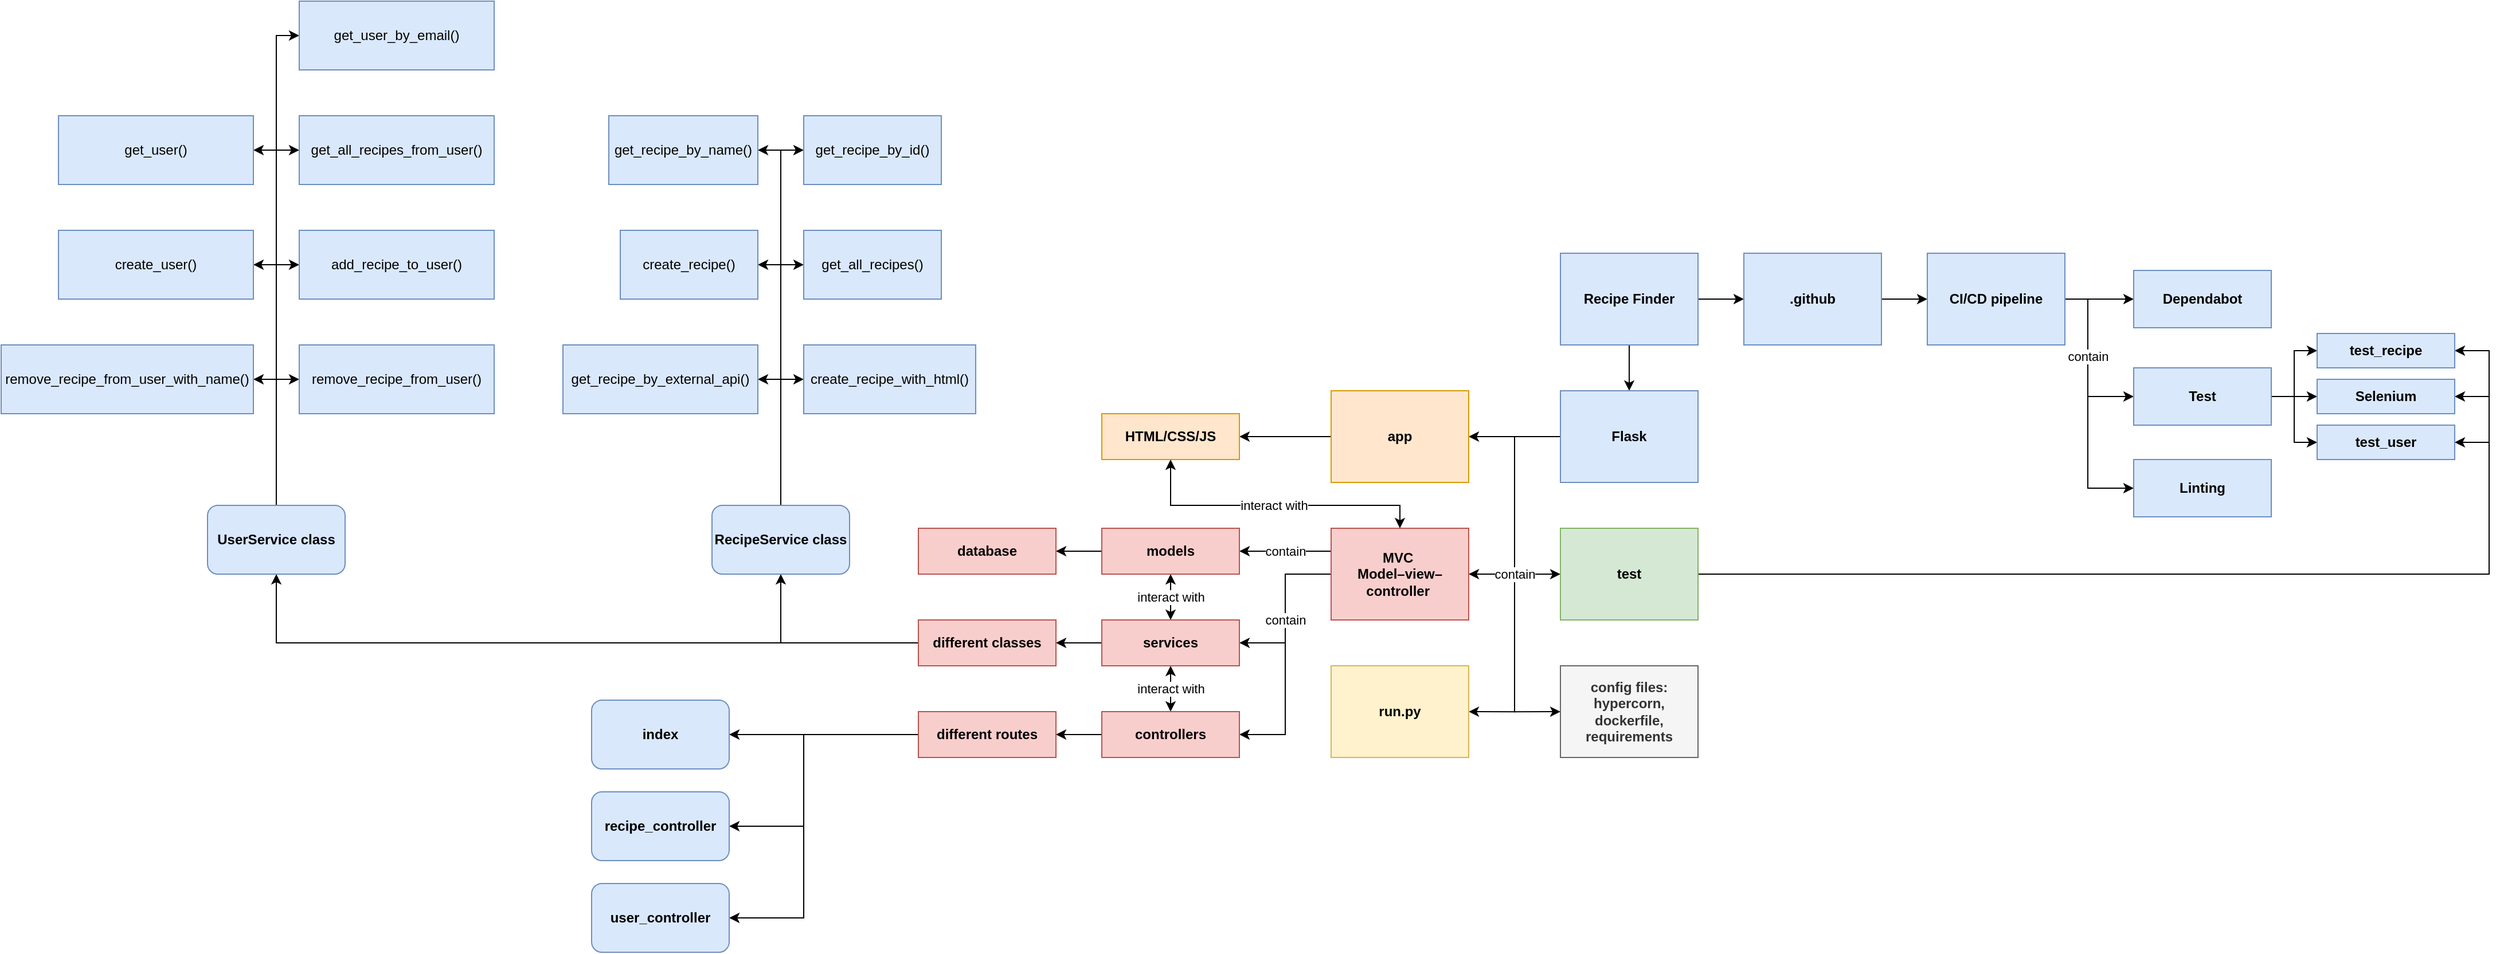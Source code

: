 <mxfile version="25.0.0">
  <diagram name="Page-1" id="bxFgAf5NqYG86QRtMKOb">
    <mxGraphModel dx="1235" dy="727" grid="1" gridSize="10" guides="1" tooltips="1" connect="1" arrows="1" fold="1" page="1" pageScale="1" pageWidth="4000" pageHeight="3000" math="0" shadow="0">
      <root>
        <mxCell id="0" />
        <mxCell id="1" parent="0" />
        <mxCell id="-OxHTJ21Hr8xj5cmxU7h-6" style="edgeStyle=orthogonalEdgeStyle;rounded=0;orthogonalLoop=1;jettySize=auto;html=1;fillColor=#dae8fc;strokeColor=#000000;" parent="1" source="-OxHTJ21Hr8xj5cmxU7h-1" target="-OxHTJ21Hr8xj5cmxU7h-4" edge="1">
          <mxGeometry relative="1" as="geometry" />
        </mxCell>
        <mxCell id="-OxHTJ21Hr8xj5cmxU7h-7" style="edgeStyle=orthogonalEdgeStyle;rounded=0;orthogonalLoop=1;jettySize=auto;html=1;fillColor=#dae8fc;strokeColor=#000000;" parent="1" source="-OxHTJ21Hr8xj5cmxU7h-1" target="-OxHTJ21Hr8xj5cmxU7h-5" edge="1">
          <mxGeometry relative="1" as="geometry" />
        </mxCell>
        <mxCell id="-OxHTJ21Hr8xj5cmxU7h-1" value="&lt;b&gt;Recipe Finder&lt;/b&gt;" style="rounded=0;whiteSpace=wrap;html=1;fillColor=#dae8fc;strokeColor=#6c8ebf;" parent="1" vertex="1">
          <mxGeometry x="2000" y="370" width="120" height="80" as="geometry" />
        </mxCell>
        <mxCell id="-OxHTJ21Hr8xj5cmxU7h-13" style="edgeStyle=orthogonalEdgeStyle;rounded=0;orthogonalLoop=1;jettySize=auto;html=1;" parent="1" source="-OxHTJ21Hr8xj5cmxU7h-4" target="-OxHTJ21Hr8xj5cmxU7h-8" edge="1">
          <mxGeometry relative="1" as="geometry" />
        </mxCell>
        <mxCell id="-OxHTJ21Hr8xj5cmxU7h-15" style="edgeStyle=orthogonalEdgeStyle;rounded=0;orthogonalLoop=1;jettySize=auto;html=1;" parent="1" source="-OxHTJ21Hr8xj5cmxU7h-4" target="-OxHTJ21Hr8xj5cmxU7h-11" edge="1">
          <mxGeometry relative="1" as="geometry">
            <Array as="points">
              <mxPoint x="1960" y="530" />
              <mxPoint x="1960" y="650" />
            </Array>
          </mxGeometry>
        </mxCell>
        <mxCell id="-OxHTJ21Hr8xj5cmxU7h-16" style="edgeStyle=orthogonalEdgeStyle;rounded=0;orthogonalLoop=1;jettySize=auto;html=1;" parent="1" source="-OxHTJ21Hr8xj5cmxU7h-4" edge="1">
          <mxGeometry relative="1" as="geometry">
            <mxPoint x="2000" y="650.053" as="targetPoint" />
            <Array as="points">
              <mxPoint x="1960" y="530" />
              <mxPoint x="1960" y="650" />
            </Array>
          </mxGeometry>
        </mxCell>
        <mxCell id="-OxHTJ21Hr8xj5cmxU7h-17" style="edgeStyle=orthogonalEdgeStyle;rounded=0;orthogonalLoop=1;jettySize=auto;html=1;" parent="1" source="-OxHTJ21Hr8xj5cmxU7h-4" edge="1">
          <mxGeometry relative="1" as="geometry">
            <mxPoint x="1920" y="770.053" as="targetPoint" />
            <Array as="points">
              <mxPoint x="1960" y="530" />
              <mxPoint x="1960" y="770" />
            </Array>
          </mxGeometry>
        </mxCell>
        <mxCell id="-OxHTJ21Hr8xj5cmxU7h-18" value="contain" style="edgeStyle=orthogonalEdgeStyle;rounded=0;orthogonalLoop=1;jettySize=auto;html=1;" parent="1" source="-OxHTJ21Hr8xj5cmxU7h-4" edge="1">
          <mxGeometry relative="1" as="geometry">
            <mxPoint x="2000" y="770.053" as="targetPoint" />
            <Array as="points">
              <mxPoint x="1960" y="530" />
              <mxPoint x="1960" y="770" />
            </Array>
          </mxGeometry>
        </mxCell>
        <mxCell id="-OxHTJ21Hr8xj5cmxU7h-4" value="&lt;b&gt;Flask&lt;/b&gt;" style="rounded=0;whiteSpace=wrap;html=1;fillColor=#dae8fc;strokeColor=#6c8ebf;" parent="1" vertex="1">
          <mxGeometry x="2000" y="490" width="120" height="80" as="geometry" />
        </mxCell>
        <mxCell id="JlDyA7lktrPoVovVxcqT-2" style="edgeStyle=orthogonalEdgeStyle;rounded=0;orthogonalLoop=1;jettySize=auto;html=1;" parent="1" source="-OxHTJ21Hr8xj5cmxU7h-5" target="JlDyA7lktrPoVovVxcqT-1" edge="1">
          <mxGeometry relative="1" as="geometry" />
        </mxCell>
        <mxCell id="-OxHTJ21Hr8xj5cmxU7h-5" value="&lt;b&gt;.github&lt;/b&gt;" style="rounded=0;whiteSpace=wrap;html=1;fillColor=#dae8fc;strokeColor=#6c8ebf;" parent="1" vertex="1">
          <mxGeometry x="2160" y="370" width="120" height="80" as="geometry" />
        </mxCell>
        <mxCell id="-OxHTJ21Hr8xj5cmxU7h-22" style="edgeStyle=orthogonalEdgeStyle;rounded=0;orthogonalLoop=1;jettySize=auto;html=1;" parent="1" source="-OxHTJ21Hr8xj5cmxU7h-8" target="-OxHTJ21Hr8xj5cmxU7h-21" edge="1">
          <mxGeometry relative="1" as="geometry" />
        </mxCell>
        <mxCell id="-OxHTJ21Hr8xj5cmxU7h-8" value="&lt;b&gt;app&lt;/b&gt;" style="rounded=0;whiteSpace=wrap;html=1;fillColor=#ffe6cc;strokeColor=#d79b00;" parent="1" vertex="1">
          <mxGeometry x="1800" y="490" width="120" height="80" as="geometry" />
        </mxCell>
        <mxCell id="-OxHTJ21Hr8xj5cmxU7h-32" value="contain" style="edgeStyle=orthogonalEdgeStyle;rounded=0;orthogonalLoop=1;jettySize=auto;html=1;" parent="1" source="-OxHTJ21Hr8xj5cmxU7h-11" target="-OxHTJ21Hr8xj5cmxU7h-25" edge="1">
          <mxGeometry relative="1" as="geometry">
            <Array as="points">
              <mxPoint x="1790" y="630" />
              <mxPoint x="1790" y="630" />
            </Array>
          </mxGeometry>
        </mxCell>
        <mxCell id="-OxHTJ21Hr8xj5cmxU7h-33" style="edgeStyle=orthogonalEdgeStyle;rounded=0;orthogonalLoop=1;jettySize=auto;html=1;" parent="1" source="-OxHTJ21Hr8xj5cmxU7h-11" target="-OxHTJ21Hr8xj5cmxU7h-26" edge="1">
          <mxGeometry relative="1" as="geometry" />
        </mxCell>
        <mxCell id="-OxHTJ21Hr8xj5cmxU7h-34" value="contain" style="edgeStyle=orthogonalEdgeStyle;rounded=0;orthogonalLoop=1;jettySize=auto;html=1;" parent="1" source="-OxHTJ21Hr8xj5cmxU7h-11" target="-OxHTJ21Hr8xj5cmxU7h-27" edge="1">
          <mxGeometry x="-0.273" relative="1" as="geometry">
            <Array as="points">
              <mxPoint x="1760" y="650" />
              <mxPoint x="1760" y="790" />
            </Array>
            <mxPoint as="offset" />
          </mxGeometry>
        </mxCell>
        <mxCell id="-OxHTJ21Hr8xj5cmxU7h-11" value="&lt;b&gt;MVC&amp;nbsp;&lt;/b&gt;&lt;div&gt;&lt;b&gt;Model–view–controller&amp;nbsp;&lt;/b&gt;&lt;/div&gt;" style="rounded=0;whiteSpace=wrap;html=1;fillColor=#f8cecc;strokeColor=#b85450;" parent="1" vertex="1">
          <mxGeometry x="1800" y="610" width="120" height="80" as="geometry" />
        </mxCell>
        <mxCell id="yCr3obTTSioUi74Qw1hr-17" style="edgeStyle=orthogonalEdgeStyle;rounded=0;orthogonalLoop=1;jettySize=auto;html=1;" parent="1" source="-OxHTJ21Hr8xj5cmxU7h-20" target="yCr3obTTSioUi74Qw1hr-11" edge="1">
          <mxGeometry relative="1" as="geometry">
            <Array as="points">
              <mxPoint x="2810" y="650" />
              <mxPoint x="2810" y="455" />
            </Array>
          </mxGeometry>
        </mxCell>
        <mxCell id="yCr3obTTSioUi74Qw1hr-18" style="edgeStyle=orthogonalEdgeStyle;rounded=0;orthogonalLoop=1;jettySize=auto;html=1;" parent="1" source="-OxHTJ21Hr8xj5cmxU7h-20" target="yCr3obTTSioUi74Qw1hr-12" edge="1">
          <mxGeometry relative="1" as="geometry">
            <Array as="points">
              <mxPoint x="2810" y="650" />
              <mxPoint x="2810" y="495" />
            </Array>
          </mxGeometry>
        </mxCell>
        <mxCell id="pcVw9cAaHNkuXVtgT8K4-38" style="edgeStyle=orthogonalEdgeStyle;rounded=0;orthogonalLoop=1;jettySize=auto;html=1;" edge="1" parent="1" source="-OxHTJ21Hr8xj5cmxU7h-20" target="pcVw9cAaHNkuXVtgT8K4-36">
          <mxGeometry relative="1" as="geometry">
            <Array as="points">
              <mxPoint x="2810" y="650" />
              <mxPoint x="2810" y="535" />
            </Array>
          </mxGeometry>
        </mxCell>
        <mxCell id="-OxHTJ21Hr8xj5cmxU7h-20" value="&lt;b&gt;test&lt;/b&gt;" style="rounded=0;whiteSpace=wrap;html=1;fillColor=#d5e8d4;strokeColor=#82b366;" parent="1" vertex="1">
          <mxGeometry x="2000" y="610" width="120" height="80" as="geometry" />
        </mxCell>
        <mxCell id="yCr3obTTSioUi74Qw1hr-15" value="interact with" style="edgeStyle=orthogonalEdgeStyle;rounded=0;orthogonalLoop=1;jettySize=auto;html=1;startArrow=classic;startFill=1;" parent="1" source="-OxHTJ21Hr8xj5cmxU7h-21" target="-OxHTJ21Hr8xj5cmxU7h-11" edge="1">
          <mxGeometry relative="1" as="geometry">
            <Array as="points">
              <mxPoint x="1660" y="590" />
              <mxPoint x="1860" y="590" />
            </Array>
          </mxGeometry>
        </mxCell>
        <mxCell id="-OxHTJ21Hr8xj5cmxU7h-21" value="&lt;b&gt;HTML/CSS/JS&lt;/b&gt;" style="rounded=0;whiteSpace=wrap;html=1;fillColor=#ffe6cc;strokeColor=#d79b00;" parent="1" vertex="1">
          <mxGeometry x="1600" y="510" width="120" height="40" as="geometry" />
        </mxCell>
        <mxCell id="-OxHTJ21Hr8xj5cmxU7h-23" value="&lt;b&gt;config files:&lt;/b&gt;&lt;div&gt;&lt;b&gt;hypercorn,&lt;/b&gt;&lt;/div&gt;&lt;div&gt;&lt;b&gt;dockerfile,&lt;/b&gt;&lt;/div&gt;&lt;div&gt;&lt;b&gt;requirements&lt;/b&gt;&lt;/div&gt;" style="rounded=0;whiteSpace=wrap;html=1;fillColor=#f5f5f5;strokeColor=#666666;fontColor=#333333;" parent="1" vertex="1">
          <mxGeometry x="2000" y="730" width="120" height="80" as="geometry" />
        </mxCell>
        <mxCell id="-OxHTJ21Hr8xj5cmxU7h-24" value="&lt;b&gt;run.py&lt;/b&gt;" style="rounded=0;whiteSpace=wrap;html=1;fillColor=#fff2cc;strokeColor=#d6b656;" parent="1" vertex="1">
          <mxGeometry x="1800" y="730" width="120" height="80" as="geometry" />
        </mxCell>
        <mxCell id="-OxHTJ21Hr8xj5cmxU7h-37" style="edgeStyle=orthogonalEdgeStyle;rounded=0;orthogonalLoop=1;jettySize=auto;html=1;" parent="1" source="-OxHTJ21Hr8xj5cmxU7h-25" target="-OxHTJ21Hr8xj5cmxU7h-29" edge="1">
          <mxGeometry relative="1" as="geometry" />
        </mxCell>
        <mxCell id="yCr3obTTSioUi74Qw1hr-1" value="interact with" style="edgeStyle=orthogonalEdgeStyle;rounded=0;orthogonalLoop=1;jettySize=auto;html=1;entryX=0.5;entryY=0;entryDx=0;entryDy=0;startArrow=classic;startFill=1;" parent="1" source="-OxHTJ21Hr8xj5cmxU7h-25" target="-OxHTJ21Hr8xj5cmxU7h-26" edge="1">
          <mxGeometry relative="1" as="geometry" />
        </mxCell>
        <mxCell id="-OxHTJ21Hr8xj5cmxU7h-25" value="&lt;b&gt;models&lt;/b&gt;" style="rounded=0;whiteSpace=wrap;html=1;fillColor=#f8cecc;strokeColor=#b85450;" parent="1" vertex="1">
          <mxGeometry x="1600" y="610" width="120" height="40" as="geometry" />
        </mxCell>
        <mxCell id="-OxHTJ21Hr8xj5cmxU7h-36" style="edgeStyle=orthogonalEdgeStyle;rounded=0;orthogonalLoop=1;jettySize=auto;html=1;entryX=1;entryY=0.5;entryDx=0;entryDy=0;" parent="1" source="-OxHTJ21Hr8xj5cmxU7h-26" target="-OxHTJ21Hr8xj5cmxU7h-30" edge="1">
          <mxGeometry relative="1" as="geometry" />
        </mxCell>
        <mxCell id="yCr3obTTSioUi74Qw1hr-2" value="interact with" style="edgeStyle=orthogonalEdgeStyle;rounded=0;orthogonalLoop=1;jettySize=auto;html=1;entryX=0.5;entryY=0;entryDx=0;entryDy=0;startArrow=classic;startFill=1;" parent="1" source="-OxHTJ21Hr8xj5cmxU7h-26" target="-OxHTJ21Hr8xj5cmxU7h-27" edge="1">
          <mxGeometry relative="1" as="geometry" />
        </mxCell>
        <mxCell id="-OxHTJ21Hr8xj5cmxU7h-26" value="&lt;b&gt;services&lt;/b&gt;" style="rounded=0;whiteSpace=wrap;html=1;fillColor=#f8cecc;strokeColor=#b85450;" parent="1" vertex="1">
          <mxGeometry x="1600" y="690" width="120" height="40" as="geometry" />
        </mxCell>
        <mxCell id="-OxHTJ21Hr8xj5cmxU7h-35" style="edgeStyle=orthogonalEdgeStyle;rounded=0;orthogonalLoop=1;jettySize=auto;html=1;" parent="1" source="-OxHTJ21Hr8xj5cmxU7h-27" target="-OxHTJ21Hr8xj5cmxU7h-31" edge="1">
          <mxGeometry relative="1" as="geometry" />
        </mxCell>
        <mxCell id="-OxHTJ21Hr8xj5cmxU7h-27" value="&lt;b&gt;controllers&lt;/b&gt;" style="rounded=0;whiteSpace=wrap;html=1;fillColor=#f8cecc;strokeColor=#b85450;" parent="1" vertex="1">
          <mxGeometry x="1600" y="770" width="120" height="40" as="geometry" />
        </mxCell>
        <mxCell id="-OxHTJ21Hr8xj5cmxU7h-29" value="&lt;b&gt;database&lt;/b&gt;" style="rounded=0;whiteSpace=wrap;html=1;fillColor=#f8cecc;strokeColor=#b85450;" parent="1" vertex="1">
          <mxGeometry x="1440" y="610" width="120" height="40" as="geometry" />
        </mxCell>
        <mxCell id="-OxHTJ21Hr8xj5cmxU7h-40" style="edgeStyle=orthogonalEdgeStyle;rounded=0;orthogonalLoop=1;jettySize=auto;html=1;" parent="1" source="-OxHTJ21Hr8xj5cmxU7h-30" target="-OxHTJ21Hr8xj5cmxU7h-39" edge="1">
          <mxGeometry relative="1" as="geometry">
            <Array as="points">
              <mxPoint x="1320" y="710" />
            </Array>
          </mxGeometry>
        </mxCell>
        <mxCell id="pcVw9cAaHNkuXVtgT8K4-35" style="edgeStyle=orthogonalEdgeStyle;rounded=0;orthogonalLoop=1;jettySize=auto;html=1;" edge="1" parent="1" source="-OxHTJ21Hr8xj5cmxU7h-30" target="pcVw9cAaHNkuXVtgT8K4-15">
          <mxGeometry relative="1" as="geometry" />
        </mxCell>
        <mxCell id="-OxHTJ21Hr8xj5cmxU7h-30" value="&lt;b&gt;different classes&lt;/b&gt;" style="rounded=0;whiteSpace=wrap;html=1;fillColor=#f8cecc;strokeColor=#b85450;" parent="1" vertex="1">
          <mxGeometry x="1440" y="690" width="120" height="40" as="geometry" />
        </mxCell>
        <mxCell id="pcVw9cAaHNkuXVtgT8K4-46" style="edgeStyle=orthogonalEdgeStyle;rounded=0;orthogonalLoop=1;jettySize=auto;html=1;" edge="1" parent="1" source="-OxHTJ21Hr8xj5cmxU7h-31" target="pcVw9cAaHNkuXVtgT8K4-39">
          <mxGeometry relative="1" as="geometry" />
        </mxCell>
        <mxCell id="pcVw9cAaHNkuXVtgT8K4-51" style="edgeStyle=orthogonalEdgeStyle;rounded=0;orthogonalLoop=1;jettySize=auto;html=1;" edge="1" parent="1" source="-OxHTJ21Hr8xj5cmxU7h-31" target="pcVw9cAaHNkuXVtgT8K4-40">
          <mxGeometry relative="1" as="geometry">
            <Array as="points">
              <mxPoint x="1340" y="790" />
              <mxPoint x="1340" y="870" />
            </Array>
          </mxGeometry>
        </mxCell>
        <mxCell id="pcVw9cAaHNkuXVtgT8K4-52" style="edgeStyle=orthogonalEdgeStyle;rounded=0;orthogonalLoop=1;jettySize=auto;html=1;" edge="1" parent="1" source="-OxHTJ21Hr8xj5cmxU7h-31" target="pcVw9cAaHNkuXVtgT8K4-41">
          <mxGeometry relative="1" as="geometry">
            <Array as="points">
              <mxPoint x="1340" y="790" />
              <mxPoint x="1340" y="950" />
            </Array>
          </mxGeometry>
        </mxCell>
        <mxCell id="-OxHTJ21Hr8xj5cmxU7h-31" value="&lt;b&gt;different routes&lt;/b&gt;" style="rounded=0;whiteSpace=wrap;html=1;fillColor=#f8cecc;strokeColor=#b85450;" parent="1" vertex="1">
          <mxGeometry x="1440" y="770" width="120" height="40" as="geometry" />
        </mxCell>
        <mxCell id="pcVw9cAaHNkuXVtgT8K4-4" style="edgeStyle=orthogonalEdgeStyle;rounded=0;orthogonalLoop=1;jettySize=auto;html=1;" edge="1" parent="1" source="-OxHTJ21Hr8xj5cmxU7h-39" target="pcVw9cAaHNkuXVtgT8K4-2">
          <mxGeometry relative="1" as="geometry">
            <Array as="points">
              <mxPoint x="1320" y="280" />
            </Array>
          </mxGeometry>
        </mxCell>
        <mxCell id="pcVw9cAaHNkuXVtgT8K4-5" style="edgeStyle=orthogonalEdgeStyle;rounded=0;orthogonalLoop=1;jettySize=auto;html=1;" edge="1" parent="1" source="-OxHTJ21Hr8xj5cmxU7h-39" target="pcVw9cAaHNkuXVtgT8K4-3">
          <mxGeometry relative="1" as="geometry">
            <Array as="points">
              <mxPoint x="1320" y="280" />
            </Array>
          </mxGeometry>
        </mxCell>
        <mxCell id="pcVw9cAaHNkuXVtgT8K4-11" style="edgeStyle=orthogonalEdgeStyle;rounded=0;orthogonalLoop=1;jettySize=auto;html=1;" edge="1" parent="1" source="-OxHTJ21Hr8xj5cmxU7h-39" target="pcVw9cAaHNkuXVtgT8K4-7">
          <mxGeometry relative="1" as="geometry">
            <Array as="points">
              <mxPoint x="1320" y="380" />
            </Array>
          </mxGeometry>
        </mxCell>
        <mxCell id="pcVw9cAaHNkuXVtgT8K4-12" style="edgeStyle=orthogonalEdgeStyle;rounded=0;orthogonalLoop=1;jettySize=auto;html=1;" edge="1" parent="1" source="-OxHTJ21Hr8xj5cmxU7h-39" target="pcVw9cAaHNkuXVtgT8K4-8">
          <mxGeometry relative="1" as="geometry">
            <Array as="points">
              <mxPoint x="1320" y="380" />
            </Array>
          </mxGeometry>
        </mxCell>
        <mxCell id="pcVw9cAaHNkuXVtgT8K4-13" style="edgeStyle=orthogonalEdgeStyle;rounded=0;orthogonalLoop=1;jettySize=auto;html=1;" edge="1" parent="1" source="-OxHTJ21Hr8xj5cmxU7h-39" target="pcVw9cAaHNkuXVtgT8K4-6">
          <mxGeometry relative="1" as="geometry">
            <Array as="points">
              <mxPoint x="1320" y="480" />
            </Array>
          </mxGeometry>
        </mxCell>
        <mxCell id="pcVw9cAaHNkuXVtgT8K4-14" style="edgeStyle=orthogonalEdgeStyle;rounded=0;orthogonalLoop=1;jettySize=auto;html=1;" edge="1" parent="1" source="-OxHTJ21Hr8xj5cmxU7h-39" target="pcVw9cAaHNkuXVtgT8K4-10">
          <mxGeometry relative="1" as="geometry">
            <Array as="points">
              <mxPoint x="1320" y="480" />
            </Array>
          </mxGeometry>
        </mxCell>
        <mxCell id="-OxHTJ21Hr8xj5cmxU7h-39" value="&lt;b&gt;RecipeService class&lt;/b&gt;" style="rounded=1;whiteSpace=wrap;html=1;fillColor=#dae8fc;strokeColor=#6c8ebf;" parent="1" vertex="1">
          <mxGeometry x="1260" y="590" width="120" height="60" as="geometry" />
        </mxCell>
        <mxCell id="yCr3obTTSioUi74Qw1hr-7" style="edgeStyle=orthogonalEdgeStyle;rounded=0;orthogonalLoop=1;jettySize=auto;html=1;" parent="1" source="JlDyA7lktrPoVovVxcqT-1" target="yCr3obTTSioUi74Qw1hr-4" edge="1">
          <mxGeometry relative="1" as="geometry" />
        </mxCell>
        <mxCell id="yCr3obTTSioUi74Qw1hr-8" style="edgeStyle=orthogonalEdgeStyle;rounded=0;orthogonalLoop=1;jettySize=auto;html=1;" parent="1" source="JlDyA7lktrPoVovVxcqT-1" target="yCr3obTTSioUi74Qw1hr-5" edge="1">
          <mxGeometry relative="1" as="geometry">
            <Array as="points">
              <mxPoint x="2460" y="410" />
              <mxPoint x="2460" y="495" />
            </Array>
          </mxGeometry>
        </mxCell>
        <mxCell id="yCr3obTTSioUi74Qw1hr-9" value="contain" style="edgeStyle=orthogonalEdgeStyle;rounded=0;orthogonalLoop=1;jettySize=auto;html=1;" parent="1" source="JlDyA7lktrPoVovVxcqT-1" target="yCr3obTTSioUi74Qw1hr-6" edge="1">
          <mxGeometry x="-0.378" relative="1" as="geometry">
            <Array as="points">
              <mxPoint x="2460" y="410" />
              <mxPoint x="2460" y="575" />
            </Array>
            <mxPoint as="offset" />
          </mxGeometry>
        </mxCell>
        <mxCell id="JlDyA7lktrPoVovVxcqT-1" value="&lt;b&gt;CI/CD pipeline&lt;/b&gt;" style="rounded=0;whiteSpace=wrap;html=1;fillColor=#dae8fc;strokeColor=#6c8ebf;" parent="1" vertex="1">
          <mxGeometry x="2320" y="370" width="120" height="80" as="geometry" />
        </mxCell>
        <mxCell id="yCr3obTTSioUi74Qw1hr-4" value="&lt;b&gt;Dependabot&lt;/b&gt;" style="rounded=0;whiteSpace=wrap;html=1;fillColor=#dae8fc;strokeColor=#6c8ebf;" parent="1" vertex="1">
          <mxGeometry x="2500" y="385" width="120" height="50" as="geometry" />
        </mxCell>
        <mxCell id="yCr3obTTSioUi74Qw1hr-13" style="edgeStyle=orthogonalEdgeStyle;rounded=0;orthogonalLoop=1;jettySize=auto;html=1;" parent="1" source="yCr3obTTSioUi74Qw1hr-5" target="yCr3obTTSioUi74Qw1hr-11" edge="1">
          <mxGeometry relative="1" as="geometry" />
        </mxCell>
        <mxCell id="yCr3obTTSioUi74Qw1hr-14" style="edgeStyle=orthogonalEdgeStyle;rounded=0;orthogonalLoop=1;jettySize=auto;html=1;" parent="1" source="yCr3obTTSioUi74Qw1hr-5" target="yCr3obTTSioUi74Qw1hr-12" edge="1">
          <mxGeometry relative="1" as="geometry" />
        </mxCell>
        <mxCell id="pcVw9cAaHNkuXVtgT8K4-37" style="edgeStyle=orthogonalEdgeStyle;rounded=0;orthogonalLoop=1;jettySize=auto;html=1;" edge="1" parent="1" source="yCr3obTTSioUi74Qw1hr-5" target="pcVw9cAaHNkuXVtgT8K4-36">
          <mxGeometry relative="1" as="geometry" />
        </mxCell>
        <mxCell id="yCr3obTTSioUi74Qw1hr-5" value="&lt;b&gt;Test&lt;/b&gt;" style="rounded=0;whiteSpace=wrap;html=1;fillColor=#dae8fc;strokeColor=#6c8ebf;" parent="1" vertex="1">
          <mxGeometry x="2500" y="470" width="120" height="50" as="geometry" />
        </mxCell>
        <mxCell id="yCr3obTTSioUi74Qw1hr-6" value="&lt;b&gt;Linting&lt;/b&gt;" style="rounded=0;whiteSpace=wrap;html=1;fillColor=#dae8fc;strokeColor=#6c8ebf;" parent="1" vertex="1">
          <mxGeometry x="2500" y="550" width="120" height="50" as="geometry" />
        </mxCell>
        <mxCell id="yCr3obTTSioUi74Qw1hr-11" value="&lt;b&gt;test_recipe&lt;/b&gt;" style="rounded=0;whiteSpace=wrap;html=1;fillColor=#dae8fc;strokeColor=#6c8ebf;" parent="1" vertex="1">
          <mxGeometry x="2660" y="440" width="120" height="30" as="geometry" />
        </mxCell>
        <mxCell id="yCr3obTTSioUi74Qw1hr-12" value="&lt;b&gt;Selenium&lt;/b&gt;" style="rounded=0;whiteSpace=wrap;html=1;fillColor=#dae8fc;strokeColor=#6c8ebf;" parent="1" vertex="1">
          <mxGeometry x="2660" y="480" width="120" height="30" as="geometry" />
        </mxCell>
        <mxCell id="pcVw9cAaHNkuXVtgT8K4-2" value="get_recipe_by_id()" style="rounded=0;whiteSpace=wrap;html=1;fillColor=#dae8fc;strokeColor=#6c8ebf;" vertex="1" parent="1">
          <mxGeometry x="1340" y="250" width="120" height="60" as="geometry" />
        </mxCell>
        <mxCell id="pcVw9cAaHNkuXVtgT8K4-3" value="get_recipe_by_name()" style="rounded=0;whiteSpace=wrap;html=1;fillColor=#dae8fc;strokeColor=#6c8ebf;" vertex="1" parent="1">
          <mxGeometry x="1170" y="250" width="130" height="60" as="geometry" />
        </mxCell>
        <mxCell id="pcVw9cAaHNkuXVtgT8K4-6" value="create_recipe_with_html()" style="rounded=0;whiteSpace=wrap;html=1;fillColor=#dae8fc;strokeColor=#6c8ebf;" vertex="1" parent="1">
          <mxGeometry x="1340" y="450" width="150" height="60" as="geometry" />
        </mxCell>
        <mxCell id="pcVw9cAaHNkuXVtgT8K4-7" value="get_all_recipes()" style="rounded=0;whiteSpace=wrap;html=1;fillColor=#dae8fc;strokeColor=#6c8ebf;" vertex="1" parent="1">
          <mxGeometry x="1340" y="350" width="120" height="60" as="geometry" />
        </mxCell>
        <mxCell id="pcVw9cAaHNkuXVtgT8K4-8" value="create_recipe()" style="rounded=0;whiteSpace=wrap;html=1;fillColor=#dae8fc;strokeColor=#6c8ebf;" vertex="1" parent="1">
          <mxGeometry x="1180" y="350" width="120" height="60" as="geometry" />
        </mxCell>
        <mxCell id="pcVw9cAaHNkuXVtgT8K4-10" value="get_recipe_by_external_api()" style="rounded=0;whiteSpace=wrap;html=1;fillColor=#dae8fc;strokeColor=#6c8ebf;" vertex="1" parent="1">
          <mxGeometry x="1130" y="450" width="170" height="60" as="geometry" />
        </mxCell>
        <mxCell id="pcVw9cAaHNkuXVtgT8K4-28" style="edgeStyle=orthogonalEdgeStyle;rounded=0;orthogonalLoop=1;jettySize=auto;html=1;" edge="1" parent="1" source="pcVw9cAaHNkuXVtgT8K4-15" target="pcVw9cAaHNkuXVtgT8K4-23">
          <mxGeometry relative="1" as="geometry">
            <Array as="points">
              <mxPoint x="880" y="480" />
            </Array>
          </mxGeometry>
        </mxCell>
        <mxCell id="pcVw9cAaHNkuXVtgT8K4-29" style="edgeStyle=orthogonalEdgeStyle;rounded=0;orthogonalLoop=1;jettySize=auto;html=1;" edge="1" parent="1" source="pcVw9cAaHNkuXVtgT8K4-15" target="pcVw9cAaHNkuXVtgT8K4-22">
          <mxGeometry relative="1" as="geometry">
            <Array as="points">
              <mxPoint x="880" y="480" />
            </Array>
          </mxGeometry>
        </mxCell>
        <mxCell id="pcVw9cAaHNkuXVtgT8K4-30" style="edgeStyle=orthogonalEdgeStyle;rounded=0;orthogonalLoop=1;jettySize=auto;html=1;" edge="1" parent="1" source="pcVw9cAaHNkuXVtgT8K4-15" target="pcVw9cAaHNkuXVtgT8K4-20">
          <mxGeometry relative="1" as="geometry">
            <Array as="points">
              <mxPoint x="880" y="380" />
            </Array>
          </mxGeometry>
        </mxCell>
        <mxCell id="pcVw9cAaHNkuXVtgT8K4-31" style="edgeStyle=orthogonalEdgeStyle;rounded=0;orthogonalLoop=1;jettySize=auto;html=1;" edge="1" parent="1" source="pcVw9cAaHNkuXVtgT8K4-15" target="pcVw9cAaHNkuXVtgT8K4-18">
          <mxGeometry relative="1" as="geometry">
            <Array as="points">
              <mxPoint x="880" y="380" />
            </Array>
          </mxGeometry>
        </mxCell>
        <mxCell id="pcVw9cAaHNkuXVtgT8K4-32" style="edgeStyle=orthogonalEdgeStyle;rounded=0;orthogonalLoop=1;jettySize=auto;html=1;" edge="1" parent="1" source="pcVw9cAaHNkuXVtgT8K4-15" target="pcVw9cAaHNkuXVtgT8K4-19">
          <mxGeometry relative="1" as="geometry">
            <Array as="points">
              <mxPoint x="880" y="280" />
            </Array>
          </mxGeometry>
        </mxCell>
        <mxCell id="pcVw9cAaHNkuXVtgT8K4-33" style="edgeStyle=orthogonalEdgeStyle;rounded=0;orthogonalLoop=1;jettySize=auto;html=1;" edge="1" parent="1" source="pcVw9cAaHNkuXVtgT8K4-15" target="pcVw9cAaHNkuXVtgT8K4-16">
          <mxGeometry relative="1" as="geometry">
            <Array as="points">
              <mxPoint x="880" y="280" />
            </Array>
          </mxGeometry>
        </mxCell>
        <mxCell id="pcVw9cAaHNkuXVtgT8K4-34" style="edgeStyle=orthogonalEdgeStyle;rounded=0;orthogonalLoop=1;jettySize=auto;html=1;" edge="1" parent="1" source="pcVw9cAaHNkuXVtgT8K4-15" target="pcVw9cAaHNkuXVtgT8K4-17">
          <mxGeometry relative="1" as="geometry">
            <Array as="points">
              <mxPoint x="880" y="180" />
            </Array>
          </mxGeometry>
        </mxCell>
        <mxCell id="pcVw9cAaHNkuXVtgT8K4-15" value="&lt;b&gt;UserService class&lt;/b&gt;" style="rounded=1;whiteSpace=wrap;html=1;fillColor=#dae8fc;strokeColor=#6c8ebf;" vertex="1" parent="1">
          <mxGeometry x="820" y="590" width="120" height="60" as="geometry" />
        </mxCell>
        <mxCell id="pcVw9cAaHNkuXVtgT8K4-16" value="get_user()" style="rounded=0;whiteSpace=wrap;html=1;fillColor=#dae8fc;strokeColor=#6c8ebf;" vertex="1" parent="1">
          <mxGeometry x="690" y="250" width="170" height="60" as="geometry" />
        </mxCell>
        <mxCell id="pcVw9cAaHNkuXVtgT8K4-17" value="get_user_by_email()" style="rounded=0;whiteSpace=wrap;html=1;fillColor=#dae8fc;strokeColor=#6c8ebf;" vertex="1" parent="1">
          <mxGeometry x="900" y="150" width="170" height="60" as="geometry" />
        </mxCell>
        <mxCell id="pcVw9cAaHNkuXVtgT8K4-18" value="create_user()" style="rounded=0;whiteSpace=wrap;html=1;fillColor=#dae8fc;strokeColor=#6c8ebf;" vertex="1" parent="1">
          <mxGeometry x="690" y="350" width="170" height="60" as="geometry" />
        </mxCell>
        <mxCell id="pcVw9cAaHNkuXVtgT8K4-19" value="get_all_recipes_from_user()" style="rounded=0;whiteSpace=wrap;html=1;fillColor=#dae8fc;strokeColor=#6c8ebf;" vertex="1" parent="1">
          <mxGeometry x="900" y="250" width="170" height="60" as="geometry" />
        </mxCell>
        <mxCell id="pcVw9cAaHNkuXVtgT8K4-20" value="add_recipe_to_user()" style="rounded=0;whiteSpace=wrap;html=1;fillColor=#dae8fc;strokeColor=#6c8ebf;" vertex="1" parent="1">
          <mxGeometry x="900" y="350" width="170" height="60" as="geometry" />
        </mxCell>
        <mxCell id="pcVw9cAaHNkuXVtgT8K4-22" value="remove_recipe_from_user_with_name()" style="rounded=0;whiteSpace=wrap;html=1;fillColor=#dae8fc;strokeColor=#6c8ebf;" vertex="1" parent="1">
          <mxGeometry x="640" y="450" width="220" height="60" as="geometry" />
        </mxCell>
        <mxCell id="pcVw9cAaHNkuXVtgT8K4-23" value="remove_recipe_from_user()" style="rounded=0;whiteSpace=wrap;html=1;fillColor=#dae8fc;strokeColor=#6c8ebf;" vertex="1" parent="1">
          <mxGeometry x="900" y="450" width="170" height="60" as="geometry" />
        </mxCell>
        <mxCell id="pcVw9cAaHNkuXVtgT8K4-36" value="&lt;b&gt;test_user&lt;/b&gt;" style="rounded=0;whiteSpace=wrap;html=1;fillColor=#dae8fc;strokeColor=#6c8ebf;" vertex="1" parent="1">
          <mxGeometry x="2660" y="520" width="120" height="30" as="geometry" />
        </mxCell>
        <mxCell id="pcVw9cAaHNkuXVtgT8K4-39" value="&lt;b&gt;index&lt;/b&gt;" style="rounded=1;whiteSpace=wrap;html=1;fillColor=#dae8fc;strokeColor=#6c8ebf;" vertex="1" parent="1">
          <mxGeometry x="1155" y="760" width="120" height="60" as="geometry" />
        </mxCell>
        <mxCell id="pcVw9cAaHNkuXVtgT8K4-40" value="&lt;b&gt;recipe_controller&lt;/b&gt;" style="rounded=1;whiteSpace=wrap;html=1;fillColor=#dae8fc;strokeColor=#6c8ebf;" vertex="1" parent="1">
          <mxGeometry x="1155" y="840" width="120" height="60" as="geometry" />
        </mxCell>
        <mxCell id="pcVw9cAaHNkuXVtgT8K4-41" value="&lt;b&gt;user_controller&lt;/b&gt;" style="rounded=1;whiteSpace=wrap;html=1;fillColor=#dae8fc;strokeColor=#6c8ebf;" vertex="1" parent="1">
          <mxGeometry x="1155" y="920" width="120" height="60" as="geometry" />
        </mxCell>
      </root>
    </mxGraphModel>
  </diagram>
</mxfile>
